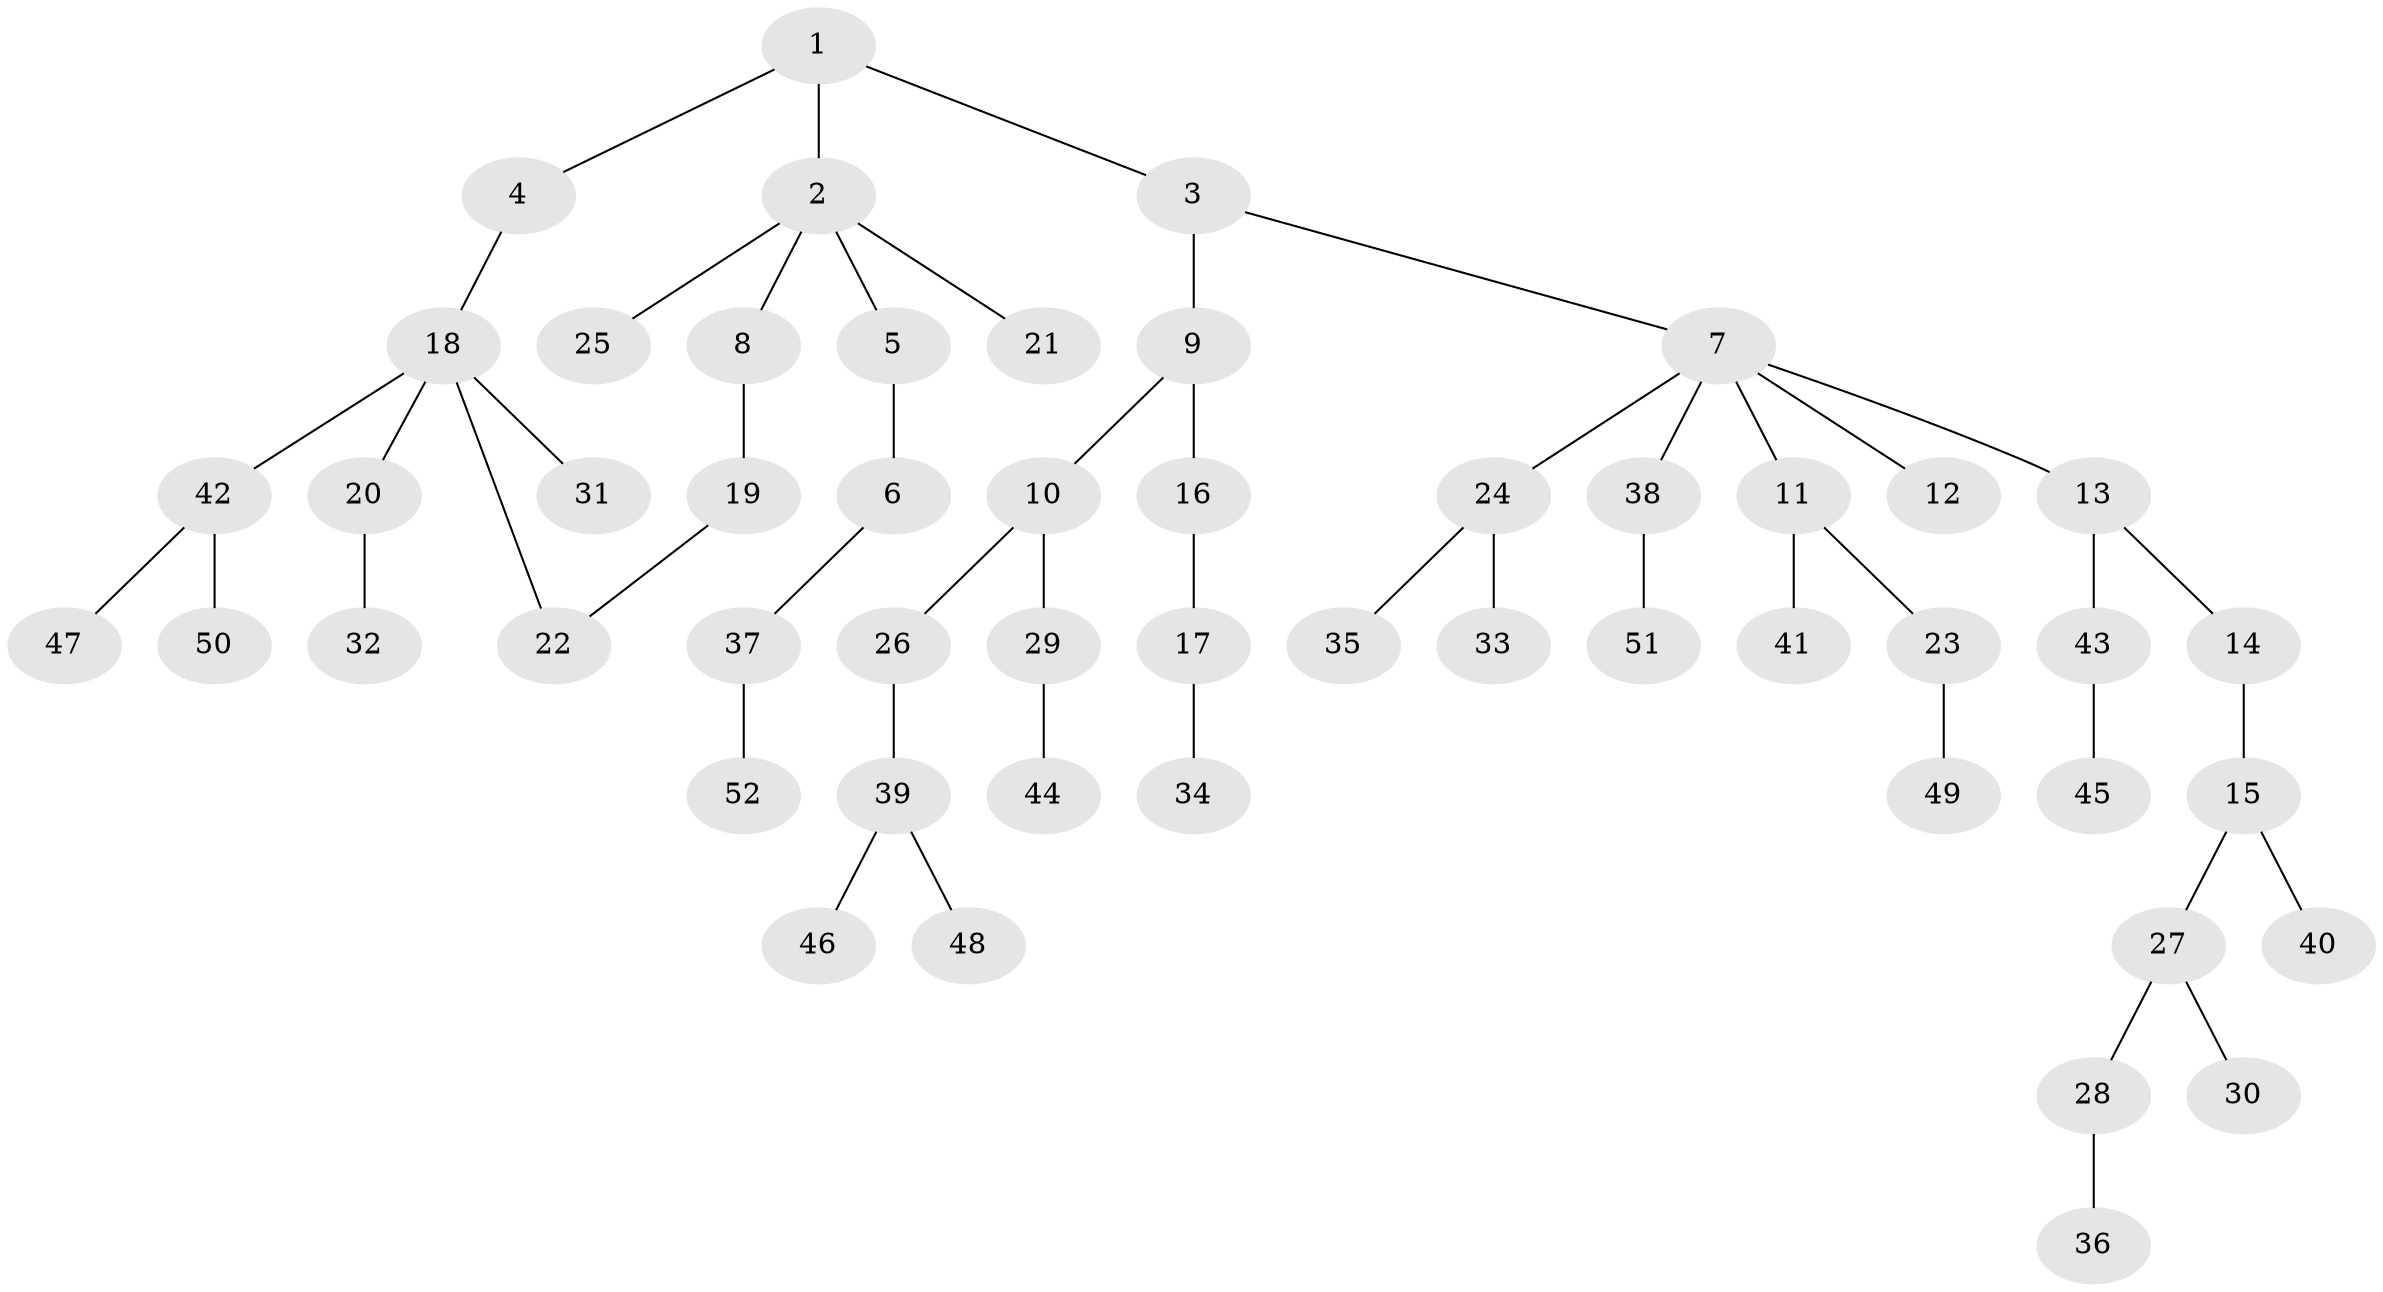 // coarse degree distribution, {3: 0.15625, 5: 0.03125, 2: 0.375, 4: 0.0625, 1: 0.375}
// Generated by graph-tools (version 1.1) at 2025/36/03/04/25 23:36:10]
// undirected, 52 vertices, 52 edges
graph export_dot {
  node [color=gray90,style=filled];
  1;
  2;
  3;
  4;
  5;
  6;
  7;
  8;
  9;
  10;
  11;
  12;
  13;
  14;
  15;
  16;
  17;
  18;
  19;
  20;
  21;
  22;
  23;
  24;
  25;
  26;
  27;
  28;
  29;
  30;
  31;
  32;
  33;
  34;
  35;
  36;
  37;
  38;
  39;
  40;
  41;
  42;
  43;
  44;
  45;
  46;
  47;
  48;
  49;
  50;
  51;
  52;
  1 -- 2;
  1 -- 3;
  1 -- 4;
  2 -- 5;
  2 -- 8;
  2 -- 21;
  2 -- 25;
  3 -- 7;
  3 -- 9;
  4 -- 18;
  5 -- 6;
  6 -- 37;
  7 -- 11;
  7 -- 12;
  7 -- 13;
  7 -- 24;
  7 -- 38;
  8 -- 19;
  9 -- 10;
  9 -- 16;
  10 -- 26;
  10 -- 29;
  11 -- 23;
  11 -- 41;
  13 -- 14;
  13 -- 43;
  14 -- 15;
  15 -- 27;
  15 -- 40;
  16 -- 17;
  17 -- 34;
  18 -- 20;
  18 -- 31;
  18 -- 42;
  18 -- 22;
  19 -- 22;
  20 -- 32;
  23 -- 49;
  24 -- 33;
  24 -- 35;
  26 -- 39;
  27 -- 28;
  27 -- 30;
  28 -- 36;
  29 -- 44;
  37 -- 52;
  38 -- 51;
  39 -- 46;
  39 -- 48;
  42 -- 47;
  42 -- 50;
  43 -- 45;
}
